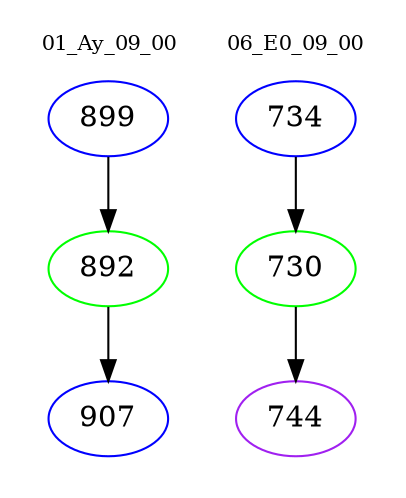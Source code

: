 digraph{
subgraph cluster_0 {
color = white
label = "01_Ay_09_00";
fontsize=10;
T0_899 [label="899", color="blue"]
T0_899 -> T0_892 [color="black"]
T0_892 [label="892", color="green"]
T0_892 -> T0_907 [color="black"]
T0_907 [label="907", color="blue"]
}
subgraph cluster_1 {
color = white
label = "06_E0_09_00";
fontsize=10;
T1_734 [label="734", color="blue"]
T1_734 -> T1_730 [color="black"]
T1_730 [label="730", color="green"]
T1_730 -> T1_744 [color="black"]
T1_744 [label="744", color="purple"]
}
}

